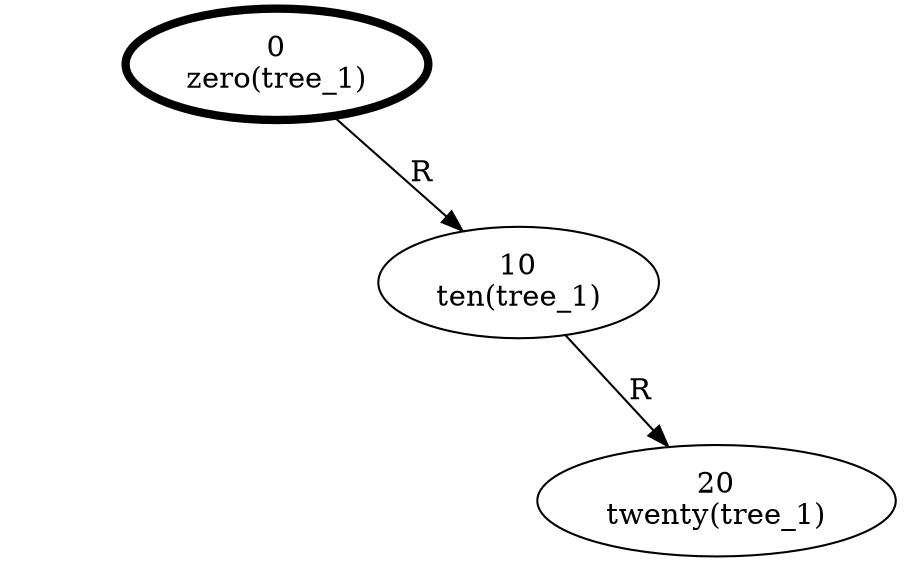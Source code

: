 digraph {
  node_0 [penwidth=4];  // this is the root node

  node_0 [label="0
zero(tree_1)"]
  node_0 -> node_0_invis_L [style=invis];
    node_0_invis_L [style=invis];
  node_0 -> node_10 [label="R"];

  node_10 [label="10
ten(tree_1)"]
  node_10 -> node_10_invis_L [style=invis];
    node_10_invis_L [style=invis];
  node_10 -> node_20 [label="R"];

  node_20 [label="20
twenty(tree_1)"]
}

